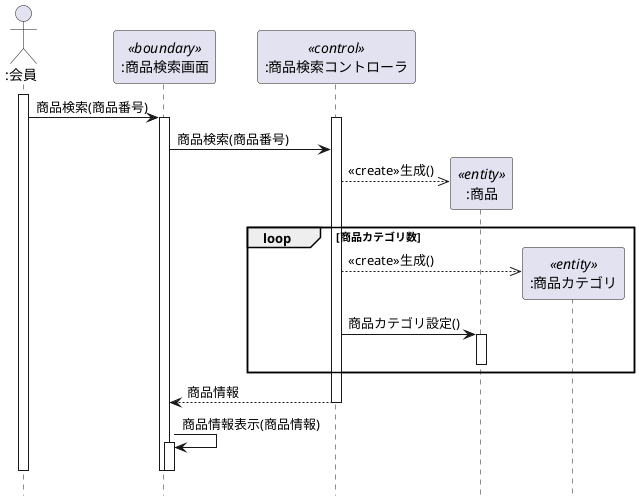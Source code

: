 @startuml
hide footbox
Actor ":会員" as k
participant ":商品検索画面" as screen <<boundary>>
participant ":商品検索コントローラ" as search <<control>>
participant ":商品" as product <<entity>>
participant ":商品カテゴリ" as category <<entity>>

activate k
    k -> screen:商品検索(商品番号)
    activate screen
        activate search
            screen -> search:商品検索(商品番号)
            create product
            search -->> product : <<create>>生成()

            loop 商品カテゴリ数
                create category
                search -->> category : <<create>>生成()
                search -> product:商品カテゴリ設定()
                activate product
                deactivate product
            end loop

            screen <-- search:商品情報
            deactivate search
            screen -> screen:商品情報表示(商品情報)
            activate screen
            deactivate screen
    deactivate screen
deactivate k
@enduml